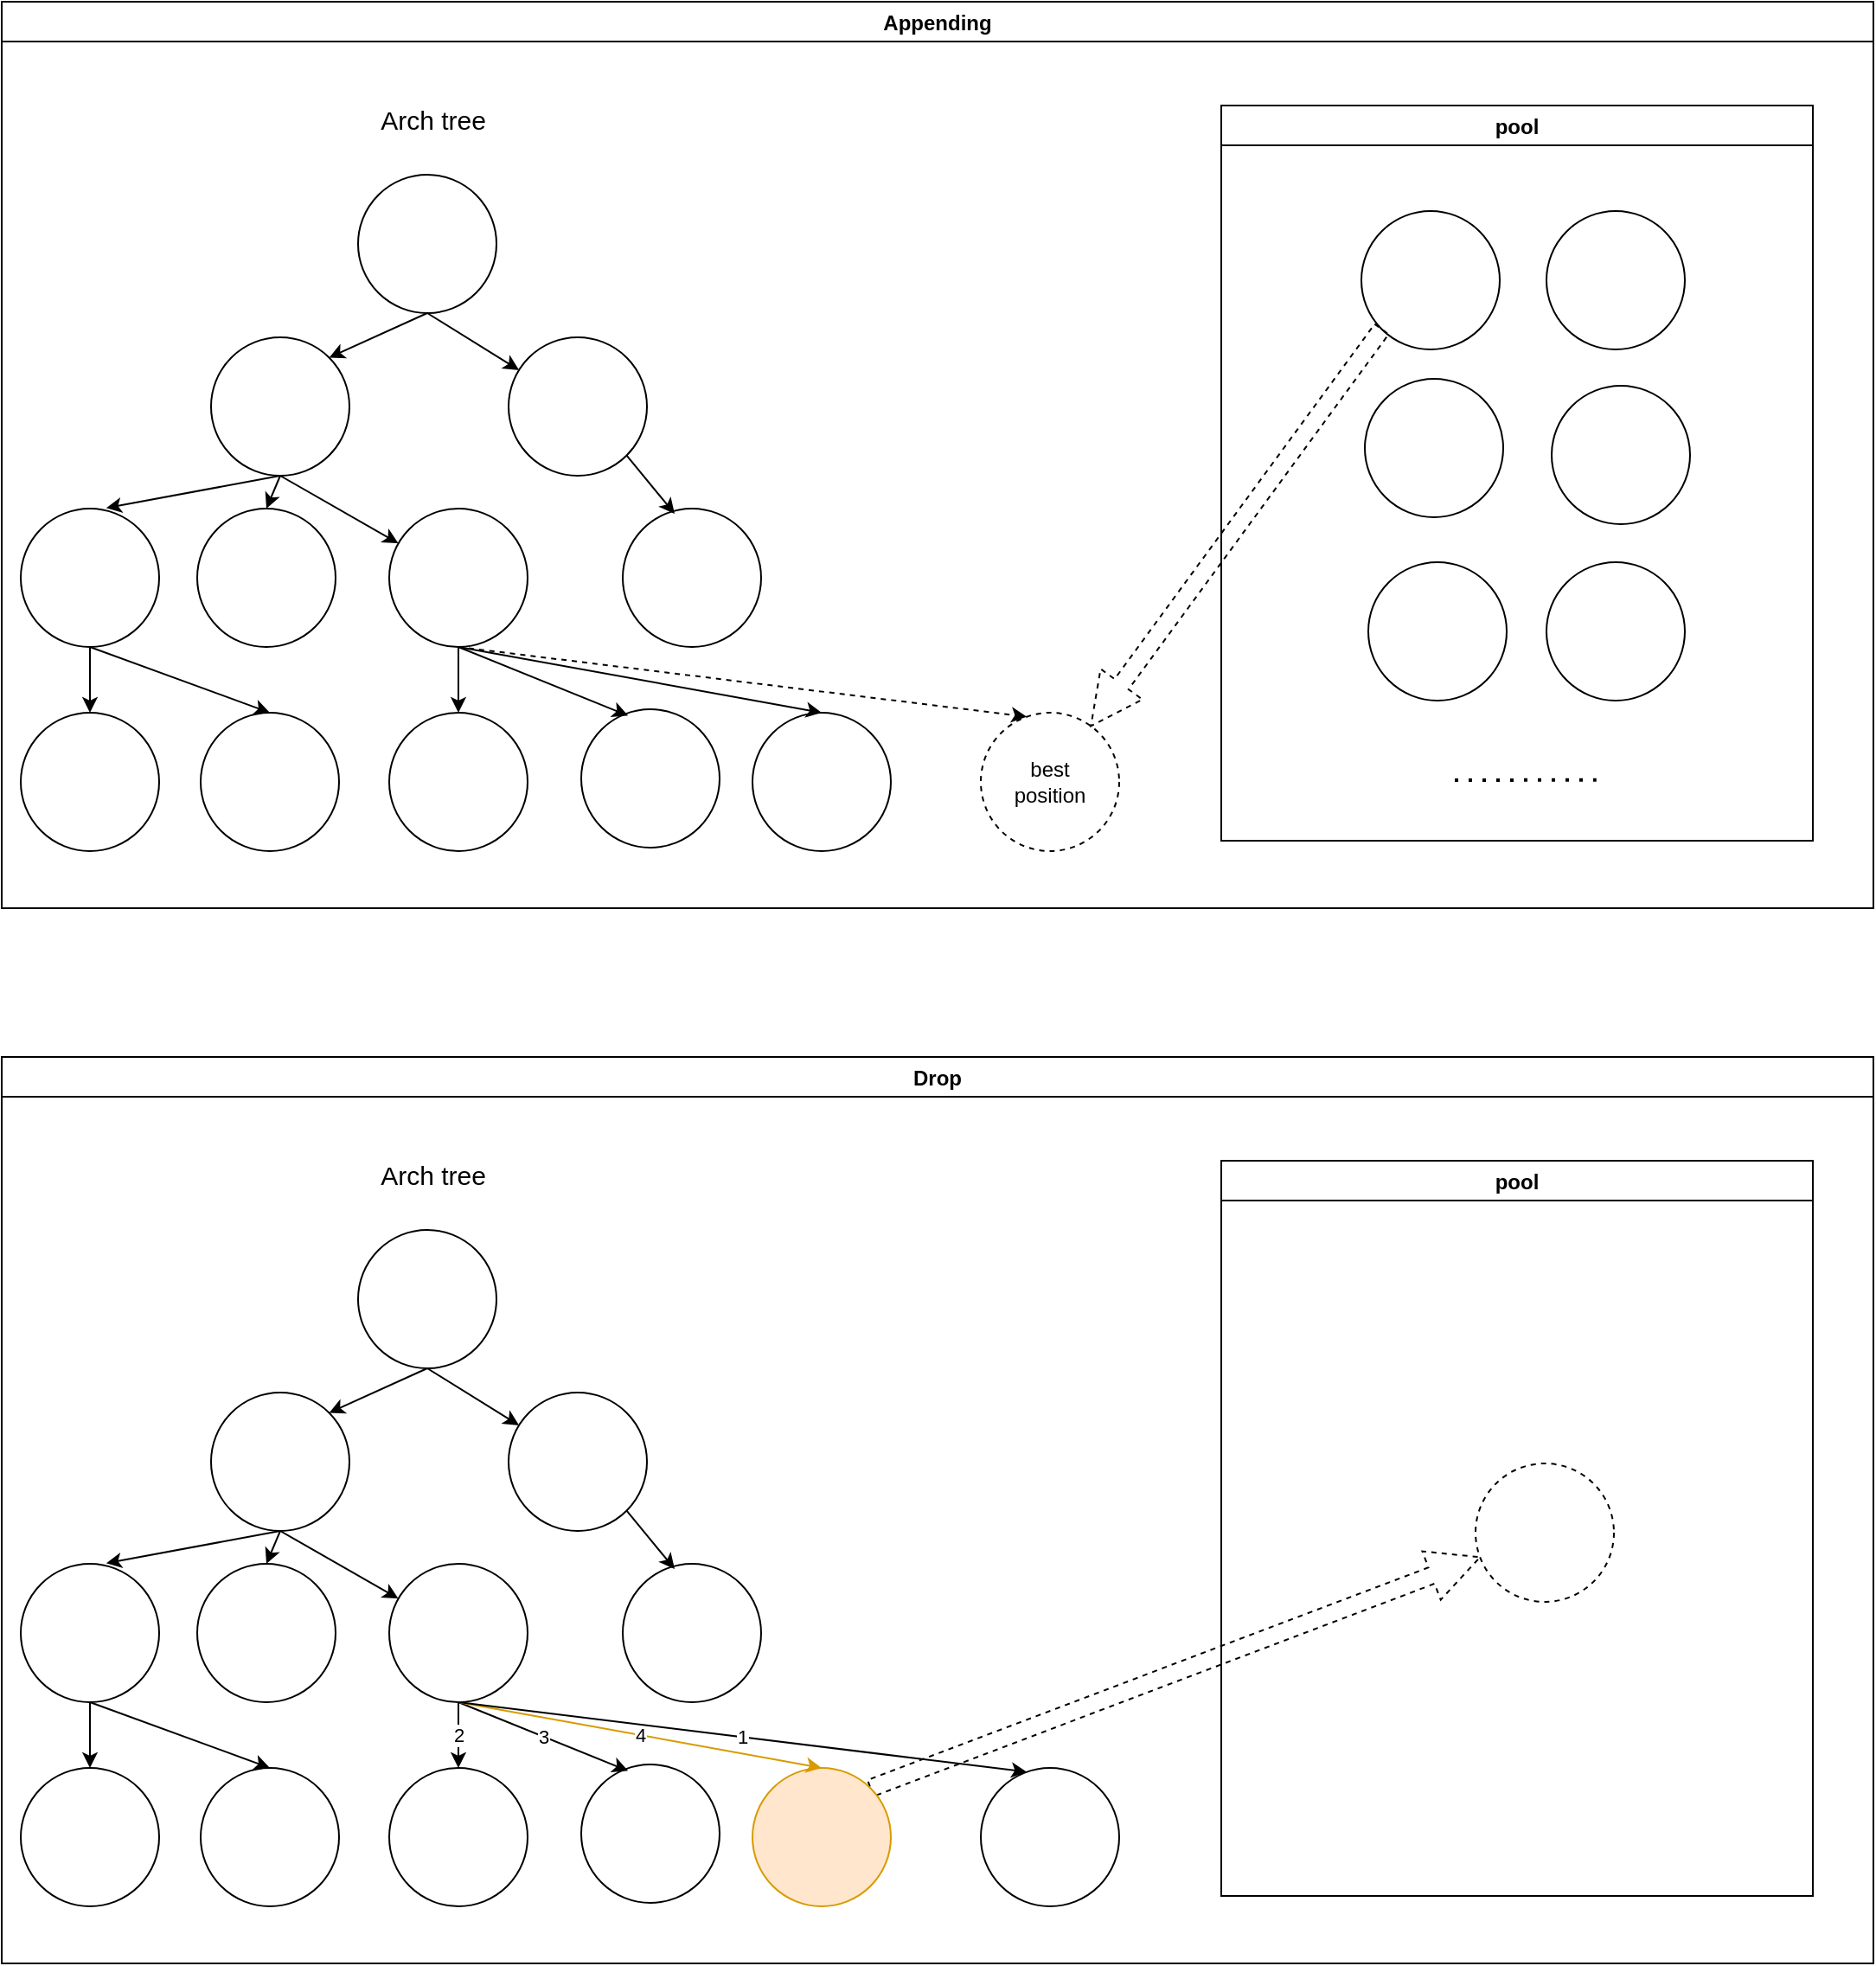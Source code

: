 <mxfile version="16.1.4" type="github">
  <diagram id="BNuhCVd4cxq2ZZuh1FpS" name="Page-1">
    <mxGraphModel dx="1822" dy="1672" grid="0" gridSize="10" guides="1" tooltips="1" connect="1" arrows="1" fold="1" page="0" pageScale="1" pageWidth="827" pageHeight="1169" math="0" shadow="0">
      <root>
        <mxCell id="0" />
        <mxCell id="1" parent="0" />
        <mxCell id="tua6YhJxlvc5LFkW4k0F-42" value="Appending" style="swimlane;strokeColor=default;fillColor=none;startSize=23;" vertex="1" parent="1">
          <mxGeometry x="-150" y="-552" width="1082" height="524" as="geometry">
            <mxRectangle x="-162" y="-550" width="129" height="23" as="alternateBounds" />
          </mxGeometry>
        </mxCell>
        <mxCell id="tua6YhJxlvc5LFkW4k0F-1" value="" style="ellipse;whiteSpace=wrap;html=1;aspect=fixed;strokeColor=default;" vertex="1" parent="tua6YhJxlvc5LFkW4k0F-42">
          <mxGeometry x="206" y="100" width="80" height="80" as="geometry" />
        </mxCell>
        <mxCell id="tua6YhJxlvc5LFkW4k0F-2" value="" style="ellipse;whiteSpace=wrap;html=1;aspect=fixed;strokeColor=default;" vertex="1" parent="tua6YhJxlvc5LFkW4k0F-42">
          <mxGeometry x="121" y="194" width="80" height="80" as="geometry" />
        </mxCell>
        <mxCell id="tua6YhJxlvc5LFkW4k0F-4" style="orthogonalLoop=1;jettySize=auto;html=1;exitX=0.5;exitY=1;exitDx=0;exitDy=0;entryX=1;entryY=0;entryDx=0;entryDy=0;rounded=0;" edge="1" parent="tua6YhJxlvc5LFkW4k0F-42" source="tua6YhJxlvc5LFkW4k0F-1" target="tua6YhJxlvc5LFkW4k0F-2">
          <mxGeometry relative="1" as="geometry" />
        </mxCell>
        <mxCell id="tua6YhJxlvc5LFkW4k0F-3" value="" style="ellipse;whiteSpace=wrap;html=1;aspect=fixed;strokeColor=default;" vertex="1" parent="tua6YhJxlvc5LFkW4k0F-42">
          <mxGeometry x="293" y="194" width="80" height="80" as="geometry" />
        </mxCell>
        <mxCell id="tua6YhJxlvc5LFkW4k0F-5" style="edgeStyle=none;rounded=0;orthogonalLoop=1;jettySize=auto;html=1;exitX=0.5;exitY=1;exitDx=0;exitDy=0;" edge="1" parent="tua6YhJxlvc5LFkW4k0F-42" source="tua6YhJxlvc5LFkW4k0F-1" target="tua6YhJxlvc5LFkW4k0F-3">
          <mxGeometry relative="1" as="geometry" />
        </mxCell>
        <mxCell id="tua6YhJxlvc5LFkW4k0F-6" value="" style="ellipse;whiteSpace=wrap;html=1;aspect=fixed;strokeColor=default;" vertex="1" parent="tua6YhJxlvc5LFkW4k0F-42">
          <mxGeometry x="11" y="293" width="80" height="80" as="geometry" />
        </mxCell>
        <mxCell id="tua6YhJxlvc5LFkW4k0F-10" style="edgeStyle=none;rounded=0;orthogonalLoop=1;jettySize=auto;html=1;exitX=0.5;exitY=1;exitDx=0;exitDy=0;entryX=0.617;entryY=-0.004;entryDx=0;entryDy=0;entryPerimeter=0;" edge="1" parent="tua6YhJxlvc5LFkW4k0F-42" source="tua6YhJxlvc5LFkW4k0F-2" target="tua6YhJxlvc5LFkW4k0F-6">
          <mxGeometry relative="1" as="geometry" />
        </mxCell>
        <mxCell id="tua6YhJxlvc5LFkW4k0F-7" value="" style="ellipse;whiteSpace=wrap;html=1;aspect=fixed;strokeColor=default;" vertex="1" parent="tua6YhJxlvc5LFkW4k0F-42">
          <mxGeometry x="113" y="293" width="80" height="80" as="geometry" />
        </mxCell>
        <mxCell id="tua6YhJxlvc5LFkW4k0F-11" style="edgeStyle=none;rounded=0;orthogonalLoop=1;jettySize=auto;html=1;exitX=0.5;exitY=1;exitDx=0;exitDy=0;entryX=0.5;entryY=0;entryDx=0;entryDy=0;" edge="1" parent="tua6YhJxlvc5LFkW4k0F-42" source="tua6YhJxlvc5LFkW4k0F-2" target="tua6YhJxlvc5LFkW4k0F-7">
          <mxGeometry relative="1" as="geometry" />
        </mxCell>
        <mxCell id="tua6YhJxlvc5LFkW4k0F-8" value="" style="ellipse;whiteSpace=wrap;html=1;aspect=fixed;strokeColor=default;" vertex="1" parent="tua6YhJxlvc5LFkW4k0F-42">
          <mxGeometry x="224" y="293" width="80" height="80" as="geometry" />
        </mxCell>
        <mxCell id="tua6YhJxlvc5LFkW4k0F-12" style="edgeStyle=none;rounded=0;orthogonalLoop=1;jettySize=auto;html=1;exitX=0.5;exitY=1;exitDx=0;exitDy=0;" edge="1" parent="tua6YhJxlvc5LFkW4k0F-42" source="tua6YhJxlvc5LFkW4k0F-2" target="tua6YhJxlvc5LFkW4k0F-8">
          <mxGeometry relative="1" as="geometry" />
        </mxCell>
        <mxCell id="tua6YhJxlvc5LFkW4k0F-9" value="" style="ellipse;whiteSpace=wrap;html=1;aspect=fixed;strokeColor=default;" vertex="1" parent="tua6YhJxlvc5LFkW4k0F-42">
          <mxGeometry x="359" y="293" width="80" height="80" as="geometry" />
        </mxCell>
        <mxCell id="tua6YhJxlvc5LFkW4k0F-13" style="edgeStyle=none;rounded=0;orthogonalLoop=1;jettySize=auto;html=1;exitX=1;exitY=1;exitDx=0;exitDy=0;entryX=0.375;entryY=0.038;entryDx=0;entryDy=0;entryPerimeter=0;" edge="1" parent="tua6YhJxlvc5LFkW4k0F-42" source="tua6YhJxlvc5LFkW4k0F-3" target="tua6YhJxlvc5LFkW4k0F-9">
          <mxGeometry relative="1" as="geometry" />
        </mxCell>
        <mxCell id="tua6YhJxlvc5LFkW4k0F-14" value="" style="ellipse;whiteSpace=wrap;html=1;aspect=fixed;strokeColor=default;" vertex="1" parent="tua6YhJxlvc5LFkW4k0F-42">
          <mxGeometry x="11" y="411" width="80" height="80" as="geometry" />
        </mxCell>
        <mxCell id="tua6YhJxlvc5LFkW4k0F-20" style="edgeStyle=none;rounded=0;orthogonalLoop=1;jettySize=auto;html=1;exitX=0.5;exitY=1;exitDx=0;exitDy=0;entryX=0.5;entryY=0;entryDx=0;entryDy=0;" edge="1" parent="tua6YhJxlvc5LFkW4k0F-42" source="tua6YhJxlvc5LFkW4k0F-6" target="tua6YhJxlvc5LFkW4k0F-14">
          <mxGeometry relative="1" as="geometry" />
        </mxCell>
        <mxCell id="tua6YhJxlvc5LFkW4k0F-15" value="" style="ellipse;whiteSpace=wrap;html=1;aspect=fixed;strokeColor=default;" vertex="1" parent="tua6YhJxlvc5LFkW4k0F-42">
          <mxGeometry x="115" y="411" width="80" height="80" as="geometry" />
        </mxCell>
        <mxCell id="tua6YhJxlvc5LFkW4k0F-21" style="edgeStyle=none;rounded=0;orthogonalLoop=1;jettySize=auto;html=1;exitX=0.5;exitY=1;exitDx=0;exitDy=0;entryX=0.5;entryY=0;entryDx=0;entryDy=0;" edge="1" parent="tua6YhJxlvc5LFkW4k0F-42" source="tua6YhJxlvc5LFkW4k0F-6" target="tua6YhJxlvc5LFkW4k0F-15">
          <mxGeometry relative="1" as="geometry" />
        </mxCell>
        <mxCell id="tua6YhJxlvc5LFkW4k0F-16" value="" style="ellipse;whiteSpace=wrap;html=1;aspect=fixed;strokeColor=default;" vertex="1" parent="tua6YhJxlvc5LFkW4k0F-42">
          <mxGeometry x="224" y="411" width="80" height="80" as="geometry" />
        </mxCell>
        <mxCell id="tua6YhJxlvc5LFkW4k0F-22" style="edgeStyle=none;rounded=0;orthogonalLoop=1;jettySize=auto;html=1;exitX=0.5;exitY=1;exitDx=0;exitDy=0;" edge="1" parent="tua6YhJxlvc5LFkW4k0F-42" source="tua6YhJxlvc5LFkW4k0F-8" target="tua6YhJxlvc5LFkW4k0F-16">
          <mxGeometry relative="1" as="geometry" />
        </mxCell>
        <mxCell id="tua6YhJxlvc5LFkW4k0F-17" value="" style="ellipse;whiteSpace=wrap;html=1;aspect=fixed;strokeColor=default;" vertex="1" parent="tua6YhJxlvc5LFkW4k0F-42">
          <mxGeometry x="335" y="409" width="80" height="80" as="geometry" />
        </mxCell>
        <mxCell id="tua6YhJxlvc5LFkW4k0F-24" style="edgeStyle=none;rounded=0;orthogonalLoop=1;jettySize=auto;html=1;exitX=0.5;exitY=1;exitDx=0;exitDy=0;entryX=0.338;entryY=0.046;entryDx=0;entryDy=0;entryPerimeter=0;" edge="1" parent="tua6YhJxlvc5LFkW4k0F-42" source="tua6YhJxlvc5LFkW4k0F-8" target="tua6YhJxlvc5LFkW4k0F-17">
          <mxGeometry relative="1" as="geometry" />
        </mxCell>
        <mxCell id="tua6YhJxlvc5LFkW4k0F-18" value="" style="ellipse;whiteSpace=wrap;html=1;aspect=fixed;strokeColor=default;" vertex="1" parent="tua6YhJxlvc5LFkW4k0F-42">
          <mxGeometry x="434" y="411" width="80" height="80" as="geometry" />
        </mxCell>
        <mxCell id="tua6YhJxlvc5LFkW4k0F-25" style="edgeStyle=none;rounded=0;orthogonalLoop=1;jettySize=auto;html=1;exitX=0.5;exitY=1;exitDx=0;exitDy=0;entryX=0.5;entryY=0;entryDx=0;entryDy=0;" edge="1" parent="tua6YhJxlvc5LFkW4k0F-42" source="tua6YhJxlvc5LFkW4k0F-8" target="tua6YhJxlvc5LFkW4k0F-18">
          <mxGeometry relative="1" as="geometry" />
        </mxCell>
        <mxCell id="tua6YhJxlvc5LFkW4k0F-35" value="pool" style="swimlane;strokeColor=default;fillColor=none;startSize=23;" vertex="1" parent="tua6YhJxlvc5LFkW4k0F-42">
          <mxGeometry x="705" y="60" width="342" height="425" as="geometry" />
        </mxCell>
        <mxCell id="tua6YhJxlvc5LFkW4k0F-26" value="" style="ellipse;whiteSpace=wrap;html=1;aspect=fixed;strokeColor=default;" vertex="1" parent="tua6YhJxlvc5LFkW4k0F-35">
          <mxGeometry x="81" y="61" width="80" height="80" as="geometry" />
        </mxCell>
        <mxCell id="tua6YhJxlvc5LFkW4k0F-27" value="" style="ellipse;whiteSpace=wrap;html=1;aspect=fixed;strokeColor=default;" vertex="1" parent="tua6YhJxlvc5LFkW4k0F-35">
          <mxGeometry x="188" y="61" width="80" height="80" as="geometry" />
        </mxCell>
        <mxCell id="tua6YhJxlvc5LFkW4k0F-28" value="" style="ellipse;whiteSpace=wrap;html=1;aspect=fixed;strokeColor=default;" vertex="1" parent="tua6YhJxlvc5LFkW4k0F-35">
          <mxGeometry x="83" y="158" width="80" height="80" as="geometry" />
        </mxCell>
        <mxCell id="tua6YhJxlvc5LFkW4k0F-29" value="" style="ellipse;whiteSpace=wrap;html=1;aspect=fixed;strokeColor=default;" vertex="1" parent="tua6YhJxlvc5LFkW4k0F-35">
          <mxGeometry x="191" y="162" width="80" height="80" as="geometry" />
        </mxCell>
        <mxCell id="tua6YhJxlvc5LFkW4k0F-30" value="" style="ellipse;whiteSpace=wrap;html=1;aspect=fixed;strokeColor=default;" vertex="1" parent="tua6YhJxlvc5LFkW4k0F-35">
          <mxGeometry x="85" y="264" width="80" height="80" as="geometry" />
        </mxCell>
        <mxCell id="tua6YhJxlvc5LFkW4k0F-31" value="" style="ellipse;whiteSpace=wrap;html=1;aspect=fixed;strokeColor=default;" vertex="1" parent="tua6YhJxlvc5LFkW4k0F-35">
          <mxGeometry x="188" y="264" width="80" height="80" as="geometry" />
        </mxCell>
        <mxCell id="tua6YhJxlvc5LFkW4k0F-34" value="" style="endArrow=none;dashed=1;html=1;dashPattern=1 3;strokeWidth=2;rounded=0;entryX=0.64;entryY=0.913;entryDx=0;entryDy=0;entryPerimeter=0;" edge="1" parent="tua6YhJxlvc5LFkW4k0F-35">
          <mxGeometry width="50" height="50" relative="1" as="geometry">
            <mxPoint x="135" y="390" as="sourcePoint" />
            <mxPoint x="216.88" y="389.853" as="targetPoint" />
          </mxGeometry>
        </mxCell>
        <mxCell id="tua6YhJxlvc5LFkW4k0F-39" value="best&lt;br&gt;position" style="ellipse;whiteSpace=wrap;html=1;aspect=fixed;strokeColor=default;dashed=1;" vertex="1" parent="tua6YhJxlvc5LFkW4k0F-42">
          <mxGeometry x="566" y="411" width="80" height="80" as="geometry" />
        </mxCell>
        <mxCell id="tua6YhJxlvc5LFkW4k0F-40" style="edgeStyle=none;rounded=0;orthogonalLoop=1;jettySize=auto;html=1;exitX=0.5;exitY=1;exitDx=0;exitDy=0;entryX=0.333;entryY=0.029;entryDx=0;entryDy=0;entryPerimeter=0;dashed=1;" edge="1" parent="tua6YhJxlvc5LFkW4k0F-42" source="tua6YhJxlvc5LFkW4k0F-8" target="tua6YhJxlvc5LFkW4k0F-39">
          <mxGeometry relative="1" as="geometry" />
        </mxCell>
        <mxCell id="tua6YhJxlvc5LFkW4k0F-41" style="edgeStyle=none;rounded=0;orthogonalLoop=1;jettySize=auto;html=1;exitX=0;exitY=1;exitDx=0;exitDy=0;dashed=1;shape=arrow;" edge="1" parent="tua6YhJxlvc5LFkW4k0F-42" source="tua6YhJxlvc5LFkW4k0F-26" target="tua6YhJxlvc5LFkW4k0F-39">
          <mxGeometry relative="1" as="geometry" />
        </mxCell>
        <mxCell id="tua6YhJxlvc5LFkW4k0F-43" value="&lt;font style=&quot;font-size: 15px&quot;&gt;Arch tree&lt;/font&gt;" style="text;html=1;strokeColor=none;fillColor=none;align=center;verticalAlign=middle;whiteSpace=wrap;rounded=0;strokeWidth=4;" vertex="1" parent="tua6YhJxlvc5LFkW4k0F-42">
          <mxGeometry x="209" y="53" width="81" height="30" as="geometry" />
        </mxCell>
        <mxCell id="tua6YhJxlvc5LFkW4k0F-44" value="Drop" style="swimlane;strokeColor=default;fillColor=none;startSize=23;" vertex="1" parent="1">
          <mxGeometry x="-150" y="58" width="1082" height="524" as="geometry">
            <mxRectangle x="-162" y="-550" width="129" height="23" as="alternateBounds" />
          </mxGeometry>
        </mxCell>
        <mxCell id="tua6YhJxlvc5LFkW4k0F-45" value="" style="ellipse;whiteSpace=wrap;html=1;aspect=fixed;strokeColor=default;" vertex="1" parent="tua6YhJxlvc5LFkW4k0F-44">
          <mxGeometry x="206" y="100" width="80" height="80" as="geometry" />
        </mxCell>
        <mxCell id="tua6YhJxlvc5LFkW4k0F-46" value="" style="ellipse;whiteSpace=wrap;html=1;aspect=fixed;strokeColor=default;" vertex="1" parent="tua6YhJxlvc5LFkW4k0F-44">
          <mxGeometry x="121" y="194" width="80" height="80" as="geometry" />
        </mxCell>
        <mxCell id="tua6YhJxlvc5LFkW4k0F-47" style="orthogonalLoop=1;jettySize=auto;html=1;exitX=0.5;exitY=1;exitDx=0;exitDy=0;entryX=1;entryY=0;entryDx=0;entryDy=0;rounded=0;" edge="1" parent="tua6YhJxlvc5LFkW4k0F-44" source="tua6YhJxlvc5LFkW4k0F-45" target="tua6YhJxlvc5LFkW4k0F-46">
          <mxGeometry relative="1" as="geometry" />
        </mxCell>
        <mxCell id="tua6YhJxlvc5LFkW4k0F-48" value="" style="ellipse;whiteSpace=wrap;html=1;aspect=fixed;strokeColor=default;" vertex="1" parent="tua6YhJxlvc5LFkW4k0F-44">
          <mxGeometry x="293" y="194" width="80" height="80" as="geometry" />
        </mxCell>
        <mxCell id="tua6YhJxlvc5LFkW4k0F-49" style="edgeStyle=none;rounded=0;orthogonalLoop=1;jettySize=auto;html=1;exitX=0.5;exitY=1;exitDx=0;exitDy=0;" edge="1" parent="tua6YhJxlvc5LFkW4k0F-44" source="tua6YhJxlvc5LFkW4k0F-45" target="tua6YhJxlvc5LFkW4k0F-48">
          <mxGeometry relative="1" as="geometry" />
        </mxCell>
        <mxCell id="tua6YhJxlvc5LFkW4k0F-50" value="" style="ellipse;whiteSpace=wrap;html=1;aspect=fixed;strokeColor=default;" vertex="1" parent="tua6YhJxlvc5LFkW4k0F-44">
          <mxGeometry x="11" y="293" width="80" height="80" as="geometry" />
        </mxCell>
        <mxCell id="tua6YhJxlvc5LFkW4k0F-51" style="edgeStyle=none;rounded=0;orthogonalLoop=1;jettySize=auto;html=1;exitX=0.5;exitY=1;exitDx=0;exitDy=0;entryX=0.617;entryY=-0.004;entryDx=0;entryDy=0;entryPerimeter=0;" edge="1" parent="tua6YhJxlvc5LFkW4k0F-44" source="tua6YhJxlvc5LFkW4k0F-46" target="tua6YhJxlvc5LFkW4k0F-50">
          <mxGeometry relative="1" as="geometry" />
        </mxCell>
        <mxCell id="tua6YhJxlvc5LFkW4k0F-52" value="" style="ellipse;whiteSpace=wrap;html=1;aspect=fixed;strokeColor=default;" vertex="1" parent="tua6YhJxlvc5LFkW4k0F-44">
          <mxGeometry x="113" y="293" width="80" height="80" as="geometry" />
        </mxCell>
        <mxCell id="tua6YhJxlvc5LFkW4k0F-53" style="edgeStyle=none;rounded=0;orthogonalLoop=1;jettySize=auto;html=1;exitX=0.5;exitY=1;exitDx=0;exitDy=0;entryX=0.5;entryY=0;entryDx=0;entryDy=0;" edge="1" parent="tua6YhJxlvc5LFkW4k0F-44" source="tua6YhJxlvc5LFkW4k0F-46" target="tua6YhJxlvc5LFkW4k0F-52">
          <mxGeometry relative="1" as="geometry" />
        </mxCell>
        <mxCell id="tua6YhJxlvc5LFkW4k0F-54" value="" style="ellipse;whiteSpace=wrap;html=1;aspect=fixed;strokeColor=default;" vertex="1" parent="tua6YhJxlvc5LFkW4k0F-44">
          <mxGeometry x="224" y="293" width="80" height="80" as="geometry" />
        </mxCell>
        <mxCell id="tua6YhJxlvc5LFkW4k0F-55" style="edgeStyle=none;rounded=0;orthogonalLoop=1;jettySize=auto;html=1;exitX=0.5;exitY=1;exitDx=0;exitDy=0;" edge="1" parent="tua6YhJxlvc5LFkW4k0F-44" source="tua6YhJxlvc5LFkW4k0F-46" target="tua6YhJxlvc5LFkW4k0F-54">
          <mxGeometry relative="1" as="geometry" />
        </mxCell>
        <mxCell id="tua6YhJxlvc5LFkW4k0F-56" value="" style="ellipse;whiteSpace=wrap;html=1;aspect=fixed;strokeColor=default;" vertex="1" parent="tua6YhJxlvc5LFkW4k0F-44">
          <mxGeometry x="359" y="293" width="80" height="80" as="geometry" />
        </mxCell>
        <mxCell id="tua6YhJxlvc5LFkW4k0F-57" style="edgeStyle=none;rounded=0;orthogonalLoop=1;jettySize=auto;html=1;exitX=1;exitY=1;exitDx=0;exitDy=0;entryX=0.375;entryY=0.038;entryDx=0;entryDy=0;entryPerimeter=0;" edge="1" parent="tua6YhJxlvc5LFkW4k0F-44" source="tua6YhJxlvc5LFkW4k0F-48" target="tua6YhJxlvc5LFkW4k0F-56">
          <mxGeometry relative="1" as="geometry" />
        </mxCell>
        <mxCell id="tua6YhJxlvc5LFkW4k0F-58" value="" style="ellipse;whiteSpace=wrap;html=1;aspect=fixed;strokeColor=default;" vertex="1" parent="tua6YhJxlvc5LFkW4k0F-44">
          <mxGeometry x="11" y="411" width="80" height="80" as="geometry" />
        </mxCell>
        <mxCell id="tua6YhJxlvc5LFkW4k0F-59" style="edgeStyle=none;rounded=0;orthogonalLoop=1;jettySize=auto;html=1;exitX=0.5;exitY=1;exitDx=0;exitDy=0;entryX=0.5;entryY=0;entryDx=0;entryDy=0;" edge="1" parent="tua6YhJxlvc5LFkW4k0F-44" source="tua6YhJxlvc5LFkW4k0F-50" target="tua6YhJxlvc5LFkW4k0F-58">
          <mxGeometry relative="1" as="geometry" />
        </mxCell>
        <mxCell id="tua6YhJxlvc5LFkW4k0F-60" value="" style="ellipse;whiteSpace=wrap;html=1;aspect=fixed;strokeColor=default;" vertex="1" parent="tua6YhJxlvc5LFkW4k0F-44">
          <mxGeometry x="115" y="411" width="80" height="80" as="geometry" />
        </mxCell>
        <mxCell id="tua6YhJxlvc5LFkW4k0F-61" style="edgeStyle=none;rounded=0;orthogonalLoop=1;jettySize=auto;html=1;exitX=0.5;exitY=1;exitDx=0;exitDy=0;entryX=0.5;entryY=0;entryDx=0;entryDy=0;" edge="1" parent="tua6YhJxlvc5LFkW4k0F-44" source="tua6YhJxlvc5LFkW4k0F-50" target="tua6YhJxlvc5LFkW4k0F-60">
          <mxGeometry relative="1" as="geometry" />
        </mxCell>
        <mxCell id="tua6YhJxlvc5LFkW4k0F-62" value="" style="ellipse;whiteSpace=wrap;html=1;aspect=fixed;strokeColor=default;" vertex="1" parent="tua6YhJxlvc5LFkW4k0F-44">
          <mxGeometry x="224" y="411" width="80" height="80" as="geometry" />
        </mxCell>
        <mxCell id="tua6YhJxlvc5LFkW4k0F-63" value="2" style="edgeStyle=none;rounded=0;orthogonalLoop=1;jettySize=auto;html=1;exitX=0.5;exitY=1;exitDx=0;exitDy=0;" edge="1" parent="tua6YhJxlvc5LFkW4k0F-44" source="tua6YhJxlvc5LFkW4k0F-54" target="tua6YhJxlvc5LFkW4k0F-62">
          <mxGeometry relative="1" as="geometry" />
        </mxCell>
        <mxCell id="tua6YhJxlvc5LFkW4k0F-64" value="" style="ellipse;whiteSpace=wrap;html=1;aspect=fixed;strokeColor=default;" vertex="1" parent="tua6YhJxlvc5LFkW4k0F-44">
          <mxGeometry x="335" y="409" width="80" height="80" as="geometry" />
        </mxCell>
        <mxCell id="tua6YhJxlvc5LFkW4k0F-65" value="3" style="edgeStyle=none;rounded=0;orthogonalLoop=1;jettySize=auto;html=1;exitX=0.5;exitY=1;exitDx=0;exitDy=0;entryX=0.338;entryY=0.046;entryDx=0;entryDy=0;entryPerimeter=0;" edge="1" parent="tua6YhJxlvc5LFkW4k0F-44" source="tua6YhJxlvc5LFkW4k0F-54" target="tua6YhJxlvc5LFkW4k0F-64">
          <mxGeometry relative="1" as="geometry" />
        </mxCell>
        <mxCell id="tua6YhJxlvc5LFkW4k0F-81" style="edgeStyle=none;shape=arrow;rounded=0;orthogonalLoop=1;jettySize=auto;html=1;exitX=1;exitY=0;exitDx=0;exitDy=0;fontSize=15;dashed=1;" edge="1" parent="tua6YhJxlvc5LFkW4k0F-44" source="tua6YhJxlvc5LFkW4k0F-66" target="tua6YhJxlvc5LFkW4k0F-80">
          <mxGeometry relative="1" as="geometry" />
        </mxCell>
        <mxCell id="tua6YhJxlvc5LFkW4k0F-66" value="" style="ellipse;whiteSpace=wrap;html=1;aspect=fixed;strokeColor=#d79b00;fillColor=#ffe6cc;" vertex="1" parent="tua6YhJxlvc5LFkW4k0F-44">
          <mxGeometry x="434" y="411" width="80" height="80" as="geometry" />
        </mxCell>
        <mxCell id="tua6YhJxlvc5LFkW4k0F-67" value="4" style="edgeStyle=none;rounded=0;orthogonalLoop=1;jettySize=auto;html=1;exitX=0.5;exitY=1;exitDx=0;exitDy=0;entryX=0.5;entryY=0;entryDx=0;entryDy=0;fillColor=#ffe6cc;strokeColor=#d79b00;" edge="1" parent="tua6YhJxlvc5LFkW4k0F-44" source="tua6YhJxlvc5LFkW4k0F-54" target="tua6YhJxlvc5LFkW4k0F-66">
          <mxGeometry relative="1" as="geometry" />
        </mxCell>
        <mxCell id="tua6YhJxlvc5LFkW4k0F-68" value="pool" style="swimlane;strokeColor=default;fillColor=none;startSize=23;" vertex="1" parent="tua6YhJxlvc5LFkW4k0F-44">
          <mxGeometry x="705" y="60" width="342" height="425" as="geometry" />
        </mxCell>
        <mxCell id="tua6YhJxlvc5LFkW4k0F-80" value="" style="ellipse;whiteSpace=wrap;html=1;aspect=fixed;strokeColor=default;dashed=1;" vertex="1" parent="tua6YhJxlvc5LFkW4k0F-68">
          <mxGeometry x="147" y="175" width="80" height="80" as="geometry" />
        </mxCell>
        <mxCell id="tua6YhJxlvc5LFkW4k0F-76" value="" style="ellipse;whiteSpace=wrap;html=1;aspect=fixed;strokeColor=default;" vertex="1" parent="tua6YhJxlvc5LFkW4k0F-44">
          <mxGeometry x="566" y="411" width="80" height="80" as="geometry" />
        </mxCell>
        <mxCell id="tua6YhJxlvc5LFkW4k0F-77" value="1" style="edgeStyle=none;rounded=0;orthogonalLoop=1;jettySize=auto;html=1;exitX=0.5;exitY=1;exitDx=0;exitDy=0;entryX=0.333;entryY=0.029;entryDx=0;entryDy=0;entryPerimeter=0;" edge="1" parent="tua6YhJxlvc5LFkW4k0F-44" source="tua6YhJxlvc5LFkW4k0F-54" target="tua6YhJxlvc5LFkW4k0F-76">
          <mxGeometry relative="1" as="geometry" />
        </mxCell>
        <mxCell id="tua6YhJxlvc5LFkW4k0F-79" value="&lt;font style=&quot;font-size: 15px&quot;&gt;Arch tree&lt;/font&gt;" style="text;html=1;strokeColor=none;fillColor=none;align=center;verticalAlign=middle;whiteSpace=wrap;rounded=0;strokeWidth=4;" vertex="1" parent="tua6YhJxlvc5LFkW4k0F-44">
          <mxGeometry x="209" y="53" width="81" height="30" as="geometry" />
        </mxCell>
      </root>
    </mxGraphModel>
  </diagram>
</mxfile>
